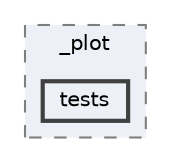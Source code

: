 digraph "/home/jam/Research/IRES-2025/dev/src/llm-scripts/testing/hypothesis-testing/hyp-env/lib/python3.12/site-packages/sklearn/metrics/_plot/tests"
{
 // LATEX_PDF_SIZE
  bgcolor="transparent";
  edge [fontname=Helvetica,fontsize=10,labelfontname=Helvetica,labelfontsize=10];
  node [fontname=Helvetica,fontsize=10,shape=box,height=0.2,width=0.4];
  compound=true
  subgraph clusterdir_8ab640d2deae070203ca1f0a62b090ea {
    graph [ bgcolor="#edf0f7", pencolor="grey50", label="_plot", fontname=Helvetica,fontsize=10 style="filled,dashed", URL="dir_8ab640d2deae070203ca1f0a62b090ea.html",tooltip=""]
  dir_d611cb94e347459240d3e508be3cdcfa [label="tests", fillcolor="#edf0f7", color="grey25", style="filled,bold", URL="dir_d611cb94e347459240d3e508be3cdcfa.html",tooltip=""];
  }
}

